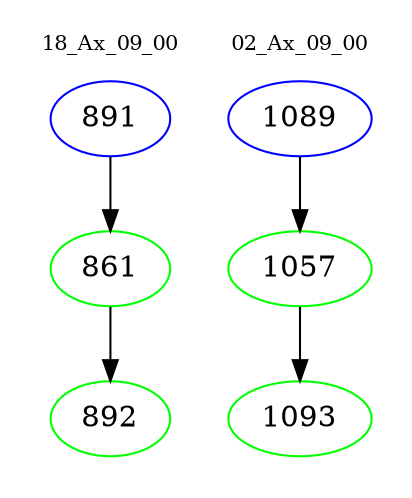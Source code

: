digraph{
subgraph cluster_0 {
color = white
label = "18_Ax_09_00";
fontsize=10;
T0_891 [label="891", color="blue"]
T0_891 -> T0_861 [color="black"]
T0_861 [label="861", color="green"]
T0_861 -> T0_892 [color="black"]
T0_892 [label="892", color="green"]
}
subgraph cluster_1 {
color = white
label = "02_Ax_09_00";
fontsize=10;
T1_1089 [label="1089", color="blue"]
T1_1089 -> T1_1057 [color="black"]
T1_1057 [label="1057", color="green"]
T1_1057 -> T1_1093 [color="black"]
T1_1093 [label="1093", color="green"]
}
}
